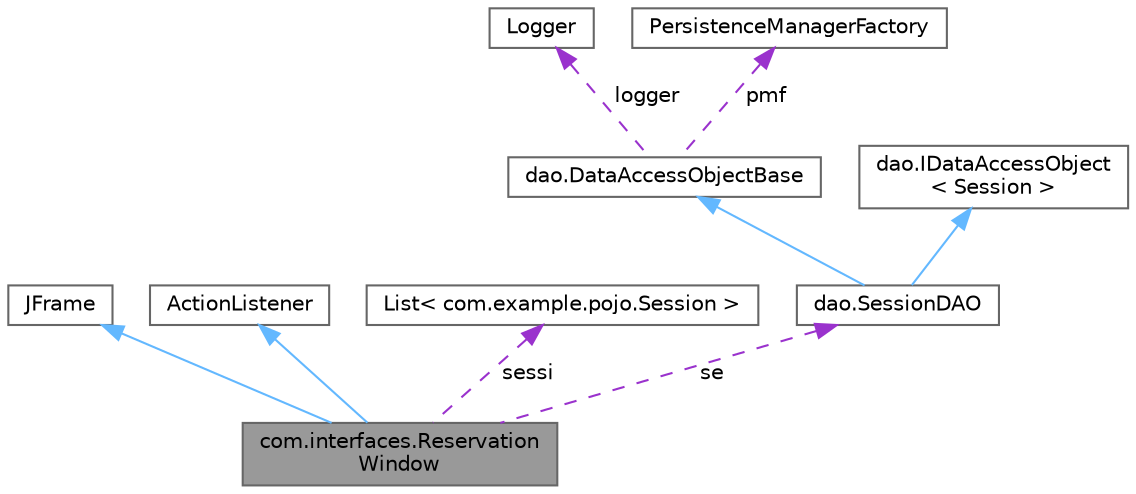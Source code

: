 digraph "com.interfaces.ReservationWindow"
{
 // LATEX_PDF_SIZE
  bgcolor="transparent";
  edge [fontname=Helvetica,fontsize=10,labelfontname=Helvetica,labelfontsize=10];
  node [fontname=Helvetica,fontsize=10,shape=box,height=0.2,width=0.4];
  Node1 [label="com.interfaces.Reservation\lWindow",height=0.2,width=0.4,color="gray40", fillcolor="grey60", style="filled", fontcolor="black",tooltip=" "];
  Node2 -> Node1 [dir="back",color="steelblue1",style="solid"];
  Node2 [label="JFrame",height=0.2,width=0.4,color="gray40", fillcolor="white", style="filled",tooltip=" "];
  Node3 -> Node1 [dir="back",color="steelblue1",style="solid"];
  Node3 [label="ActionListener",height=0.2,width=0.4,color="gray40", fillcolor="white", style="filled",tooltip=" "];
  Node4 -> Node1 [dir="back",color="darkorchid3",style="dashed",label=" sessi" ];
  Node4 [label="List\< com.example.pojo.Session \>",height=0.2,width=0.4,color="gray40", fillcolor="white", style="filled",tooltip=" "];
  Node5 -> Node1 [dir="back",color="darkorchid3",style="dashed",label=" se" ];
  Node5 [label="dao.SessionDAO",height=0.2,width=0.4,color="gray40", fillcolor="white", style="filled",URL="$classdao_1_1_session_d_a_o.html",tooltip=" "];
  Node6 -> Node5 [dir="back",color="steelblue1",style="solid"];
  Node6 [label="dao.DataAccessObjectBase",height=0.2,width=0.4,color="gray40", fillcolor="white", style="filled",URL="$classdao_1_1_data_access_object_base.html",tooltip=" "];
  Node7 -> Node6 [dir="back",color="darkorchid3",style="dashed",label=" logger" ];
  Node7 [label="Logger",height=0.2,width=0.4,color="gray40", fillcolor="white", style="filled",tooltip=" "];
  Node8 -> Node6 [dir="back",color="darkorchid3",style="dashed",label=" pmf" ];
  Node8 [label="PersistenceManagerFactory",height=0.2,width=0.4,color="gray40", fillcolor="white", style="filled",tooltip=" "];
  Node9 -> Node5 [dir="back",color="steelblue1",style="solid"];
  Node9 [label="dao.IDataAccessObject\l\< Session \>",height=0.2,width=0.4,color="gray40", fillcolor="white", style="filled",URL="$interfacedao_1_1_i_data_access_object.html",tooltip=" "];
}
